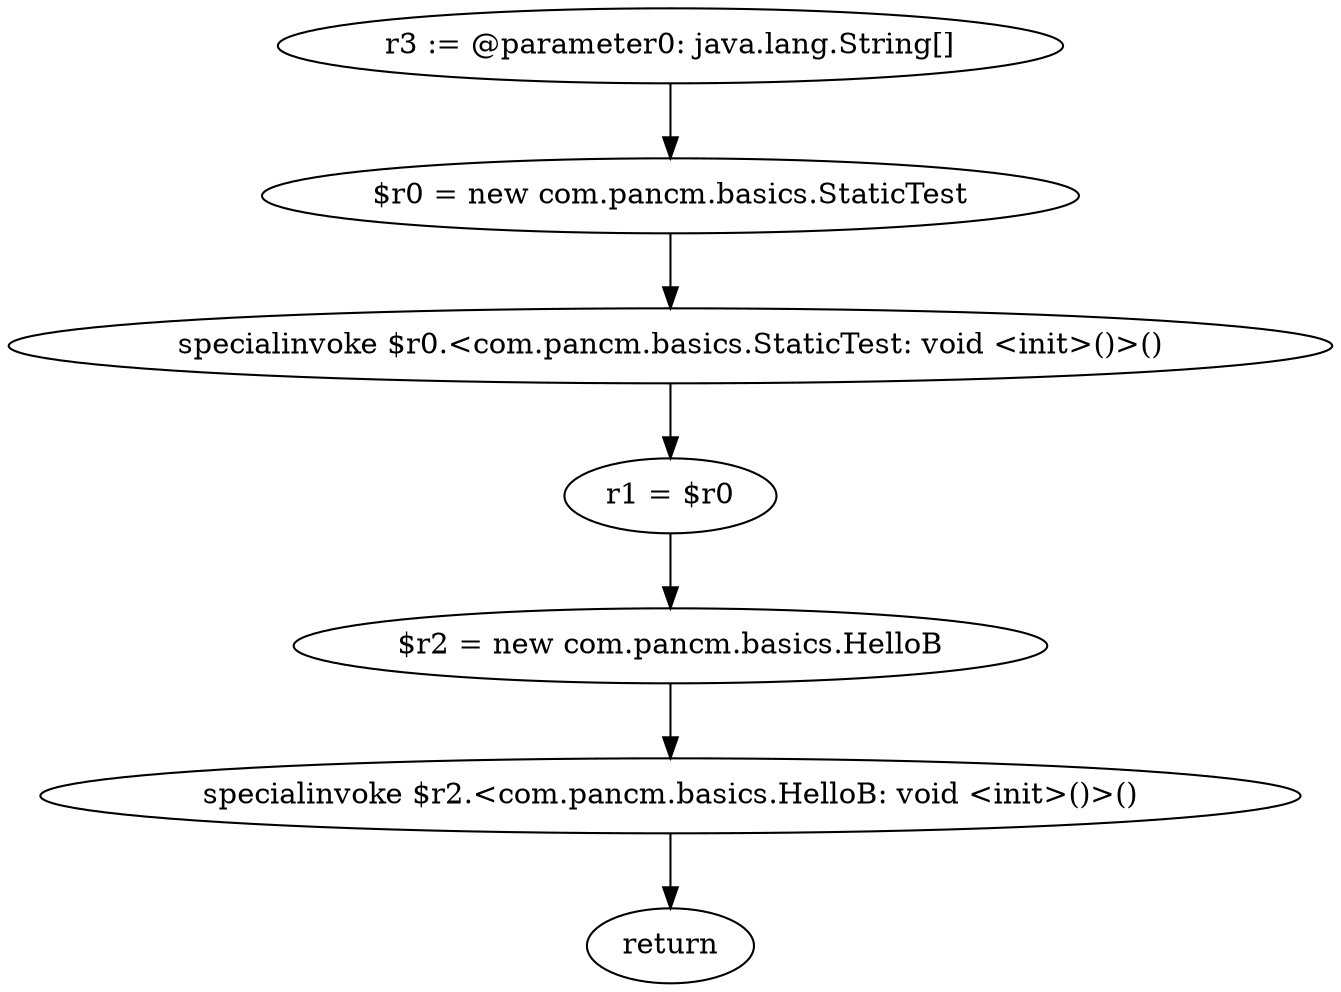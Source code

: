 digraph "unitGraph" {
    "r3 := @parameter0: java.lang.String[]"
    "$r0 = new com.pancm.basics.StaticTest"
    "specialinvoke $r0.<com.pancm.basics.StaticTest: void <init>()>()"
    "r1 = $r0"
    "$r2 = new com.pancm.basics.HelloB"
    "specialinvoke $r2.<com.pancm.basics.HelloB: void <init>()>()"
    "return"
    "r3 := @parameter0: java.lang.String[]"->"$r0 = new com.pancm.basics.StaticTest";
    "$r0 = new com.pancm.basics.StaticTest"->"specialinvoke $r0.<com.pancm.basics.StaticTest: void <init>()>()";
    "specialinvoke $r0.<com.pancm.basics.StaticTest: void <init>()>()"->"r1 = $r0";
    "r1 = $r0"->"$r2 = new com.pancm.basics.HelloB";
    "$r2 = new com.pancm.basics.HelloB"->"specialinvoke $r2.<com.pancm.basics.HelloB: void <init>()>()";
    "specialinvoke $r2.<com.pancm.basics.HelloB: void <init>()>()"->"return";
}
